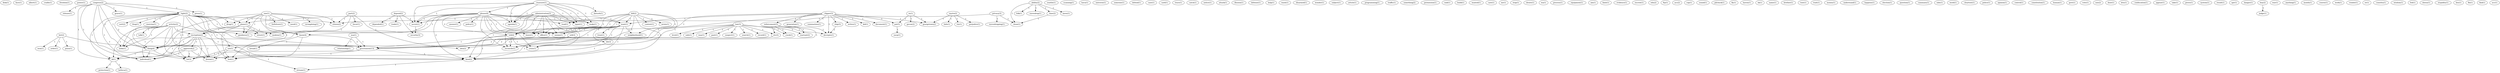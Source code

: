 digraph G {
  disk [ label="disk(1)" ];
  face [ label="face(1)" ];
  albert [ label="albert(1)" ];
  cradle [ label="cradle(1)" ];
  freedom [ label="freedom(1)" ];
  power [ label="power(1)" ];
  bet [ label="bet(2)" ];
  order [ label="order(1)" ];
  pizza [ label="pizza(1)" ];
  won [ label="won(1)" ];
  government [ label="government(13)" ];
  seattle [ label="seattle(1)" ];
  scanning [ label="scanning(1)" ];
  hava [ label="hava(1)" ];
  universe [ label="universe(1)" ];
  someone [ label="someone(1)" ];
  defend [ label="defend(1)" ];
  case [ label="case(1)" ];
  card [ label="card(1)" ];
  trace [ label="trace(1)" ];
  congress [ label="congress(2)" ];
  grave [ label="grave(1)" ];
  right [ label="right(2)" ];
  press [ label="press(1)" ];
  release [ label="release(1)" ];
  thing [ label="thing(4)" ];
  looks [ label="looks(1)" ];
  id [ label="id(1)" ];
  individual [ label="individual(1)" ];
  lot [ label="lot(3)" ];
  catch [ label="catch(1)" ];
  notice [ label="notice(1)" ];
  attack [ label="attack(1)" ];
  illusion [ label="illusion(1)" ];
  defense [ label="defense(1)" ];
  help [ label="help(1)" ];
  wash [ label="wash(1)" ];
  disarmed [ label="disarmed(1)" ];
  wonder [ label="wonder(1)" ];
  subject [ label="subject(1)" ];
  article [ label="article(1)" ];
  programming [ label="programming(1)" ];
  reassure [ label="reassure(1)" ];
  please [ label="please(4)" ];
  disturb [ label="disturb(1)" ];
  secret [ label="secret(1)" ];
  input [ label="input(1)" ];
  agenda [ label="agenda(1)" ];
  make [ label="make(1)" ];
  traffic [ label="traffic(1)" ];
  something [ label="something(2)" ];
  permission [ label="permission(1)" ];
  raid [ label="raid(1)" ];
  law [ label="law(3)" ];
  level [ label="level(1)" ];
  safe [ label="safe(1)" ];
  way [ label="way(1)" ];
  past [ label="past(1)" ];
  suspect [ label="suspect(1)" ];
  search [ label="search(1)" ];
  record [ label="record(1)" ];
  warrant [ label="warrant(2)" ];
  crack [ label="crack(1)" ];
  etc [ label="etc(3)" ];
  decrypts [ label="decrypts(1)" ];
  build [ label="build(1)" ];
  wanted [ label="wanted(1)" ];
  thug [ label="thug(1)" ];
  exercise [ label="exercise(1)" ];
  drug [ label="drug(1)" ];
  plans [ label="plans(1)" ];
  goodness [ label="goodness(1)" ];
  street [ label="street(1)" ];
  know [ label="know(4)" ];
  citizen [ label="citizen(2)" ];
  feel [ label="feel(1)" ];
  sort [ label="sort(2)" ];
  kind [ label="kind(2)" ];
  care [ label="care(1)" ];
  mr [ label="mr(1)" ];
  stop [ label="stop(1)" ];
  desire [ label="desire(1)" ];
  wa [ label="wa(1)" ];
  process [ label="process(1)" ];
  depend [ label="depend(2)" ];
  depended [ label="depended(1)" ];
  trade [ label="trade(1)" ];
  security [ label="security(3)" ];
  ability [ label="ability(2)" ];
  mess [ label="mess(1)" ];
  time [ label="time(2)" ];
  folk [ label="folk(1)" ];
  eavesdrop [ label="eavesdrop(1)" ];
  clean [ label="clean(1)" ];
  equipment [ label="equipment(1)" ];
  ain [ label="ain(1)" ];
  limit [ label="limit(1)" ];
  evidence [ label="evidence(1)" ];
  policy [ label="policy(1)" ];
  read [ label="read(1)" ];
  modem [ label="modem(1)" ];
  want [ label="want(1)" ];
  encryption [ label="encryption(2)" ];
  answer [ label="answer(1)" ];
  seems [ label="seems(1)" ];
  tell [ label="tell(4)" ];
  leave [ label="leave(1)" ];
  reconcile [ label="reconcile(1)" ];
  office [ label="office(1)" ];
  crisis [ label="crisis(1)" ];
  escrow [ label="escrow(1)" ];
  edu [ label="edu(2)" ];
  ftp [ label="ftp(1)" ];
  acc [ label="acc(2)" ];
  cop [ label="cop(1)" ];
  sound [ label="sound(1)" ];
  pilchuck [ label="pilchuck(1)" ];
  part [ label="part(2)" ];
  favor [ label="favor(1)" ];
  idea [ label="idea(2)" ];
  fly [ label="fly(1)" ];
  re [ label="re(1)" ];
  guvax [ label="guvax(2)" ];
  georgetown [ label="georgetown(2)" ];
  pat [ label="pat(5)" ];
  clipper [ label="clipper(3)" ];
  kid [ label="kid(1)" ];
  document [ label="document(1)" ];
  generation [ label="generation(1)" ];
  summarizes [ label="summarizes(1)" ];
  enforcement [ label="enforcement(3)" ];
  chip [ label="chip(3)" ];
  neighborhood [ label="neighborhood(1)" ];
  writes [ label="writes(1)" ];
  see [ label="see(1)" ];
  haven [ label="haven(1)" ];
  ok [ label="ok(1)" ];
  name [ label="name(1)" ];
  brother [ label="brother(1)" ];
  text [ label="text(1)" ];
  trait [ label="trait(1)" ];
  bill [ label="bill(2)" ];
  context [ label="context(1)" ];
  wrote [ label="wrote(1)" ];
  one [ label="one(1)" ];
  forfeiture [ label="forfeiture(1)" ];
  need [ label="need(1)" ];
  wrongdoing [ label="wrongdoing(1)" ];
  activity [ label="activity(2)" ];
  talk [ label="talk(1)" ];
  denial [ label="denial(1)" ];
  myrto [ label="myrto(2)" ];
  fails [ label="fails(1)" ];
  try [ label="try(1)" ];
  prejudice [ label="prejudice(1)" ];
  money [ label="money(1)" ];
  understand [ label="understand(1)" ];
  happens [ label="happens(1)" ];
  reassure [ label="reassure(1)" ];
  election [ label="election(1)" ];
  question [ label="question(1)" ];
  administration [ label="administration(3)" ];
  summary [ label="summary(1)" ];
  side [ label="side(1)" ];
  word [ label="word(1)" ];
  bit [ label="bit(3)" ];
  trust [ label="trust(1)" ];
  cleartext [ label="cleartext(1)" ];
  police [ label="police(1)" ];
  opinion [ label="opinion(1)" ];
  control [ label="control(1)" ];
  constitution [ label="constitution(1)" ];
  approved [ label="approved(2)" ];
  human [ label="human(1)" ];
  govt [ label="govt(1)" ];
  vote [ label="vote(1)" ];
  use [ label="use(2)" ];
  door [ label="door(1)" ];
  lets [ label="lets(1)" ];
  confiscation [ label="confiscation(1)" ];
  uucp [ label="uucp(1)" ];
  appear [ label="appear(1)" ];
  take [ label="take(1)" ];
  prove [ label="prove(1)" ];
  privacy [ label="privacy(3)" ];
  eavesdropping [ label="eavesdropping(1)" ];
  helluva [ label="helluva(1)" ];
  protection [ label="protection(1)" ];
  system [ label="system(1)" ];
  bread [ label="bread(1)" ];
  result [ label="result(1)" ];
  apr [ label="apr(1)" ];
  danger [ label="danger(1)" ];
  buy [ label="buy(2)" ];
  judge [ label="judge(1)" ];
  war [ label="war(1)" ];
  anything [ label="anything(1)" ];
  month [ label="month(1)" ];
  course [ label="course(1)" ];
  work [ label="work(1)" ];
  re [ label="re(1)" ];
  vendor [ label="vendor(1)" ];
  sell [ label="sell(3)" ];
  er [ label="er(1)" ];
  constitu [ label="constitu(1)" ];
  wisdom [ label="wisdom(1)" ];
  fed [ label="fed(1)" ];
  doesn [ label="doesn(1)" ];
  stupidity [ label="stupidity(1)" ];
  nsa [ label="nsa(1)" ];
  relationship [ label="relationship(1)" ];
  lies [ label="lies(1)" ];
  fbi [ label="fbi(1)" ];
  find [ label="find(1)" ];
  ucc [ label="ucc(1)" ];
  stream [ label="stream(1)" ];
  bet -> order [ label="1" ];
  bet -> pizza [ label="1" ];
  bet -> won [ label="1" ];
  bet -> government [ label="1" ];
  congress -> grave [ label="1" ];
  congress -> right [ label="1" ];
  congress -> press [ label="1" ];
  congress -> release [ label="1" ];
  congress -> thing [ label="1" ];
  congress -> looks [ label="1" ];
  congress -> id [ label="1" ];
  congress -> individual [ label="1" ];
  congress -> lot [ label="1" ];
  reassure -> please [ label="1" ];
  reassure -> disturb [ label="1" ];
  reassure -> secret [ label="1" ];
  reassure -> input [ label="1" ];
  reassure -> agenda [ label="1" ];
  reassure -> make [ label="1" ];
  law -> level [ label="1" ];
  law -> safe [ label="1" ];
  law -> way [ label="1" ];
  law -> past [ label="1" ];
  law -> suspect [ label="1" ];
  law -> search [ label="1" ];
  law -> record [ label="1" ];
  law -> warrant [ label="1" ];
  law -> crack [ label="1" ];
  law -> etc [ label="1" ];
  law -> decrypts [ label="1" ];
  law -> government [ label="1" ];
  right -> thug [ label="1" ];
  right -> exercise [ label="1" ];
  right -> drug [ label="1" ];
  right -> plans [ label="1" ];
  right -> goodness [ label="1" ];
  right -> street [ label="1" ];
  right -> thing [ label="2" ];
  right -> looks [ label="1" ];
  right -> id [ label="1" ];
  right -> know [ label="1" ];
  right -> individual [ label="1" ];
  right -> citizen [ label="1" ];
  right -> feel [ label="1" ];
  right -> sort [ label="1" ];
  right -> government [ label="1" ];
  right -> kind [ label="1" ];
  right -> lot [ label="1" ];
  depend -> depended [ label="1" ];
  depend -> trade [ label="1" ];
  depend -> secret [ label="1" ];
  depend -> security [ label="1" ];
  ability -> mess [ label="1" ];
  ability -> time [ label="1" ];
  ability -> folk [ label="1" ];
  ability -> eavesdrop [ label="1" ];
  ability -> clean [ label="1" ];
  please -> policy [ label="1" ];
  please -> read [ label="1" ];
  please -> plans [ label="1" ];
  please -> modem [ label="1" ];
  please -> want [ label="1" ];
  please -> encryption [ label="1" ];
  please -> answer [ label="1" ];
  please -> secret [ label="1" ];
  please -> input [ label="1" ];
  please -> seems [ label="1" ];
  please -> agenda [ label="1" ];
  please -> tell [ label="2" ];
  please -> leave [ label="1" ];
  please -> make [ label="1" ];
  please -> reconcile [ label="1" ];
  please -> office [ label="1" ];
  please -> crisis [ label="1" ];
  please -> kind [ label="2" ];
  part -> favor [ label="1" ];
  part -> thing [ label="1" ];
  part -> idea [ label="1" ];
  part -> citizen [ label="1" ];
  re -> guvax [ label="1" ];
  re -> georgetown [ label="1" ];
  re -> pat [ label="1" ];
  clipper -> kid [ label="1" ];
  clipper -> document [ label="1" ];
  clipper -> generation [ label="1" ];
  clipper -> want [ label="1" ];
  clipper -> summarizes [ label="1" ];
  clipper -> georgetown [ label="1" ];
  clipper -> pat [ label="1" ];
  clipper -> enforcement [ label="1" ];
  clipper -> chip [ label="1" ];
  clipper -> decrypts [ label="1" ];
  clipper -> neighborhood [ label="1" ];
  clipper -> writes [ label="1" ];
  clipper -> see [ label="1" ];
  bill -> read [ label="1" ];
  bill -> want [ label="1" ];
  bill -> context [ label="1" ];
  bill -> seems [ label="1" ];
  bill -> tell [ label="1" ];
  bill -> leave [ label="1" ];
  bill -> wrote [ label="1" ];
  bill -> reconcile [ label="1" ];
  bill -> office [ label="1" ];
  bill -> crisis [ label="1" ];
  bill -> kind [ label="1" ];
  one -> drug [ label="1" ];
  one -> plans [ label="1" ];
  one -> goodness [ label="1" ];
  one -> forfeiture [ label="1" ];
  one -> street [ label="1" ];
  one -> thing [ label="1" ];
  one -> know [ label="1" ];
  one -> need [ label="1" ];
  one -> citizen [ label="1" ];
  one -> feel [ label="1" ];
  one -> wrongdoing [ label="1" ];
  activity -> talk [ label="1" ];
  activity -> encryption [ label="1" ];
  activity -> thing [ label="1" ];
  activity -> looks [ label="1" ];
  activity -> id [ label="1" ];
  activity -> individual [ label="1" ];
  activity -> see [ label="1" ];
  activity -> denial [ label="1" ];
  activity -> lot [ label="1" ];
  myrto -> fails [ label="1" ];
  myrto -> georgetown [ label="1" ];
  myrto -> try [ label="1" ];
  myrto -> prejudice [ label="1" ];
  plans -> modem [ label="1" ];
  plans -> goodness [ label="1" ];
  plans -> street [ label="1" ];
  plans -> encryption [ label="1" ];
  plans -> thing [ label="1" ];
  plans -> feel [ label="1" ];
  reassure -> secret [ label="1" ];
  reassure -> input [ label="1" ];
  reassure -> agenda [ label="1" ];
  reassure -> make [ label="1" ];
  administration -> want [ label="1" ];
  administration -> secret [ label="1" ];
  administration -> input [ label="1" ];
  administration -> seems [ label="1" ];
  administration -> agenda [ label="1" ];
  administration -> tell [ label="1" ];
  administration -> leave [ label="1" ];
  administration -> make [ label="1" ];
  administration -> reconcile [ label="1" ];
  administration -> office [ label="1" ];
  administration -> crisis [ label="1" ];
  administration -> kind [ label="1" ];
  time -> clean [ label="1" ];
  want -> know [ label="1" ];
  want -> seems [ label="1" ];
  want -> bit [ label="1" ];
  want -> tell [ label="1" ];
  want -> trust [ label="1" ];
  want -> leave [ label="1" ];
  want -> neighborhood [ label="1" ];
  want -> reconcile [ label="1" ];
  want -> office [ label="1" ];
  want -> crisis [ label="1" ];
  want -> kind [ label="1" ];
  encryption -> thing [ label="1" ];
  encryption -> looks [ label="1" ];
  encryption -> approved [ label="1" ];
  encryption -> id [ label="1" ];
  encryption -> individual [ label="1" ];
  encryption -> government [ label="1" ];
  encryption -> denial [ label="1" ];
  encryption -> lot [ label="1" ];
  secret -> security [ label="1" ];
  thing -> id [ label="1" ];
  thing -> individual [ label="1" ];
  thing -> feel [ label="1" ];
  approved -> id [ label="1" ];
  approved -> individual [ label="1" ];
  approved -> denial [ label="1" ];
  approved -> lot [ label="1" ];
  pat -> uucp [ label="1" ];
  enforcement -> warrant [ label="1" ];
  enforcement -> crack [ label="1" ];
  enforcement -> etc [ label="1" ];
  enforcement -> decrypts [ label="1" ];
  enforcement -> government [ label="1" ];
  privacy -> eavesdropping [ label="1" ];
  privacy -> citizen [ label="1" ];
  privacy -> clean [ label="1" ];
  id -> helluva [ label="1" ];
  id -> protection [ label="1" ];
  etc -> idea [ label="1" ];
  etc -> government [ label="2" ];
  know -> bread [ label="1" ];
  know -> feel [ label="1" ];
  know -> government [ label="2" ];
  buy -> judge [ label="1" ];
  chip -> decrypts [ label="2" ];
  bit -> feel [ label="1" ];
  tell -> reconcile [ label="1" ];
  tell -> government [ label="1" ];
  tell -> crisis [ label="1" ];
  tell -> kind [ label="1" ];
  sell -> government [ label="2" ];
  sell -> kind [ label="1" ];
  nsa -> government [ label="1" ];
  nsa -> relationship [ label="1" ];
  government -> denial [ label="1" ];
  government -> kind [ label="1" ];
  government -> lot [ label="1" ];
  see -> denial [ label="1" ];
  see -> kind [ label="1" ];
  see -> stream [ label="1" ];
  see -> lot [ label="1" ];
  kind -> stream [ label="1" ];
}
